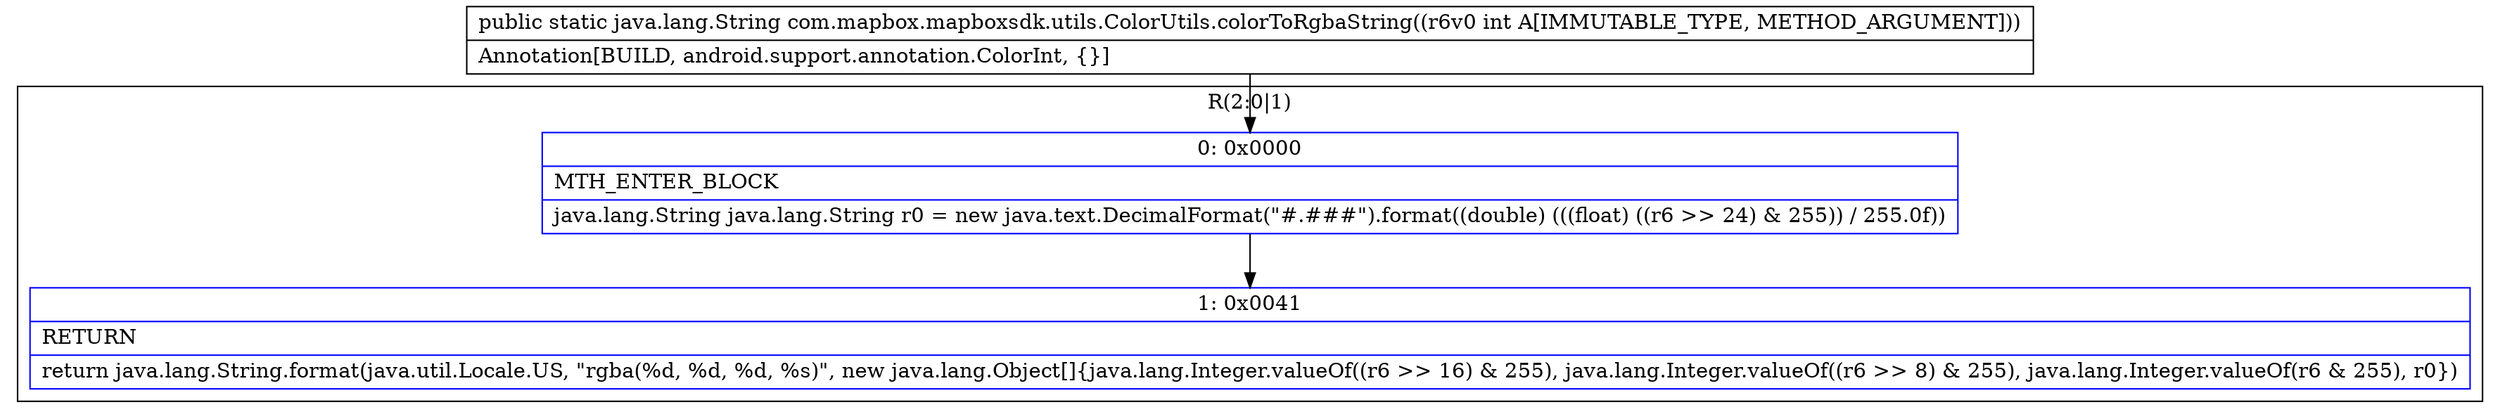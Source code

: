 digraph "CFG forcom.mapbox.mapboxsdk.utils.ColorUtils.colorToRgbaString(I)Ljava\/lang\/String;" {
subgraph cluster_Region_1124972557 {
label = "R(2:0|1)";
node [shape=record,color=blue];
Node_0 [shape=record,label="{0\:\ 0x0000|MTH_ENTER_BLOCK\l|java.lang.String java.lang.String r0 = new java.text.DecimalFormat(\"#.###\").format((double) (((float) ((r6 \>\> 24) & 255)) \/ 255.0f))\l}"];
Node_1 [shape=record,label="{1\:\ 0x0041|RETURN\l|return java.lang.String.format(java.util.Locale.US, \"rgba(%d, %d, %d, %s)\", new java.lang.Object[]\{java.lang.Integer.valueOf((r6 \>\> 16) & 255), java.lang.Integer.valueOf((r6 \>\> 8) & 255), java.lang.Integer.valueOf(r6 & 255), r0\})\l}"];
}
MethodNode[shape=record,label="{public static java.lang.String com.mapbox.mapboxsdk.utils.ColorUtils.colorToRgbaString((r6v0 int A[IMMUTABLE_TYPE, METHOD_ARGUMENT]))  | Annotation[BUILD, android.support.annotation.ColorInt, \{\}]\l}"];
MethodNode -> Node_0;
Node_0 -> Node_1;
}

